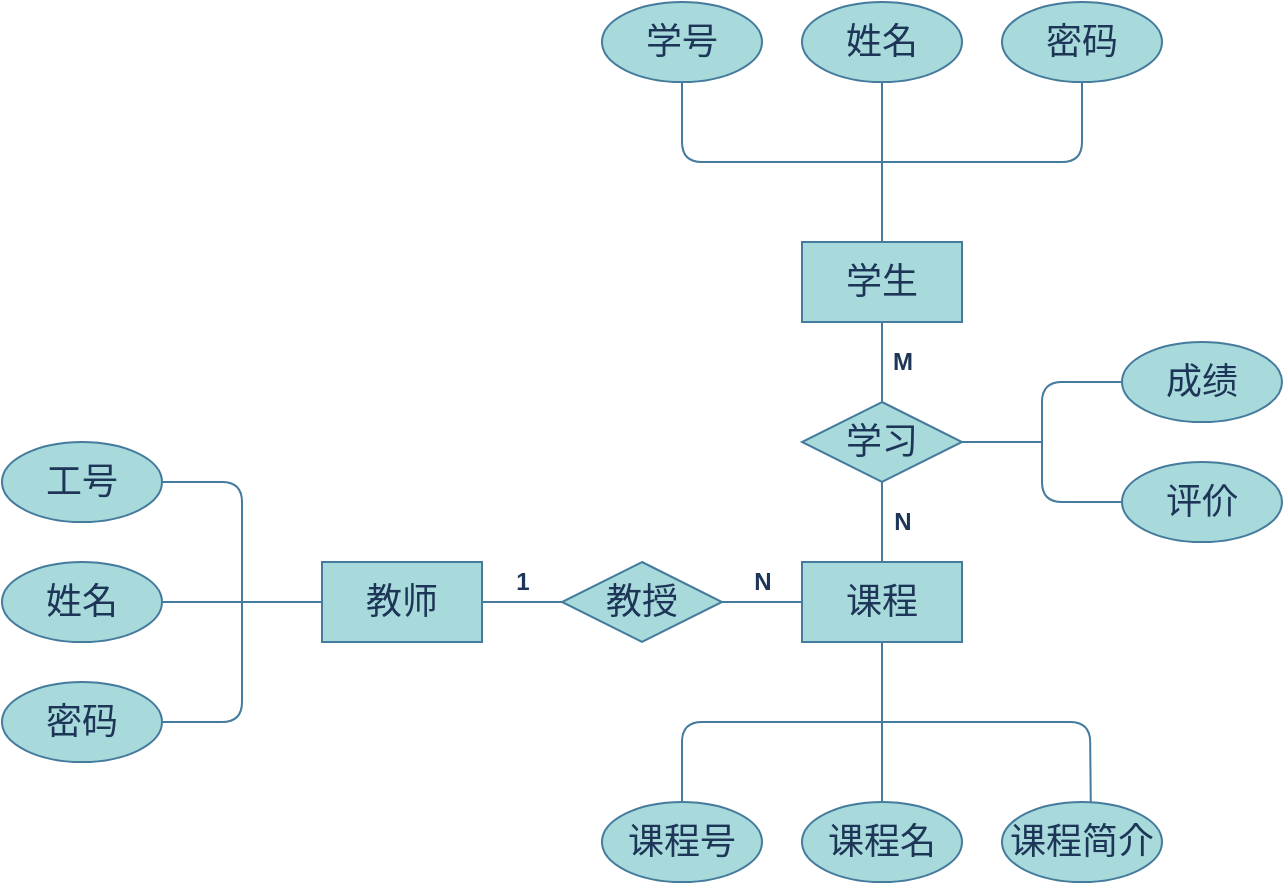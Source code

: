 <mxfile version="14.5.1" type="device" pages="2"><diagram id="ScnCwwkGkfoNMiDo8squ" name="E-R图"><mxGraphModel dx="1583" dy="743" grid="1" gridSize="10" guides="1" tooltips="1" connect="1" arrows="0" fold="1" page="1" pageScale="1" pageWidth="827" pageHeight="1169" background="#FFFFFF" math="0" shadow="0"><root><mxCell id="0"/><mxCell id="1" parent="0"/><mxCell id="_PMVxYnlQGUj-zR0PEfd-1" value="&lt;font style=&quot;font-size: 18px&quot;&gt;课程&lt;/font&gt;" style="whiteSpace=wrap;html=1;fillColor=#A8DADC;strokeColor=#457B9D;fontColor=#1D3557;" parent="1" vertex="1"><mxGeometry x="480" y="360" width="80" height="40" as="geometry"/></mxCell><mxCell id="_PMVxYnlQGUj-zR0PEfd-2" value="&lt;font style=&quot;font-size: 18px&quot;&gt;教师&lt;/font&gt;" style="whiteSpace=wrap;html=1;fillColor=#A8DADC;strokeColor=#457B9D;fontColor=#1D3557;" parent="1" vertex="1"><mxGeometry x="240" y="360" width="80" height="40" as="geometry"/></mxCell><mxCell id="_PMVxYnlQGUj-zR0PEfd-3" value="&lt;font style=&quot;font-size: 18px&quot;&gt;教授&lt;/font&gt;" style="rhombus;whiteSpace=wrap;html=1;fillColor=#A8DADC;strokeColor=#457B9D;fontColor=#1D3557;" parent="1" vertex="1"><mxGeometry x="360" y="360" width="80" height="40" as="geometry"/></mxCell><mxCell id="_PMVxYnlQGUj-zR0PEfd-4" value="&lt;font style=&quot;font-size: 18px&quot;&gt;学生&lt;/font&gt;" style="whiteSpace=wrap;html=1;fillColor=#A8DADC;strokeColor=#457B9D;fontColor=#1D3557;" parent="1" vertex="1"><mxGeometry x="480" y="200" width="80" height="40" as="geometry"/></mxCell><mxCell id="_PMVxYnlQGUj-zR0PEfd-5" value="&lt;font style=&quot;font-size: 18px&quot;&gt;学习&lt;/font&gt;" style="rhombus;whiteSpace=wrap;html=1;fillColor=#A8DADC;strokeColor=#457B9D;fontColor=#1D3557;" parent="1" vertex="1"><mxGeometry x="480" y="280" width="80" height="40" as="geometry"/></mxCell><mxCell id="_PMVxYnlQGUj-zR0PEfd-6" value="" style="endArrow=none;html=1;entryX=0.5;entryY=1;entryDx=0;entryDy=0;exitX=0.5;exitY=0;exitDx=0;exitDy=0;strokeColor=#457B9D;fontColor=#1D3557;labelBackgroundColor=#F1FAEE;" parent="1" source="_PMVxYnlQGUj-zR0PEfd-5" target="_PMVxYnlQGUj-zR0PEfd-4" edge="1"><mxGeometry width="50" height="50" relative="1" as="geometry"><mxPoint x="440" y="370" as="sourcePoint"/><mxPoint x="490" y="320" as="targetPoint"/></mxGeometry></mxCell><mxCell id="_PMVxYnlQGUj-zR0PEfd-7" value="" style="endArrow=none;html=1;entryX=0.5;entryY=0;entryDx=0;entryDy=0;exitX=0.5;exitY=1;exitDx=0;exitDy=0;strokeColor=#457B9D;fontColor=#1D3557;labelBackgroundColor=#F1FAEE;" parent="1" source="_PMVxYnlQGUj-zR0PEfd-5" target="_PMVxYnlQGUj-zR0PEfd-1" edge="1"><mxGeometry width="50" height="50" relative="1" as="geometry"><mxPoint x="530" y="290" as="sourcePoint"/><mxPoint x="530" y="250" as="targetPoint"/></mxGeometry></mxCell><mxCell id="_PMVxYnlQGUj-zR0PEfd-8" value="" style="endArrow=none;html=1;entryX=1;entryY=0.5;entryDx=0;entryDy=0;exitX=0;exitY=0.5;exitDx=0;exitDy=0;strokeColor=#457B9D;fontColor=#1D3557;labelBackgroundColor=#F1FAEE;" parent="1" source="_PMVxYnlQGUj-zR0PEfd-1" target="_PMVxYnlQGUj-zR0PEfd-3" edge="1"><mxGeometry width="50" height="50" relative="1" as="geometry"><mxPoint x="540" y="300" as="sourcePoint"/><mxPoint x="540" y="260" as="targetPoint"/></mxGeometry></mxCell><mxCell id="_PMVxYnlQGUj-zR0PEfd-9" value="" style="endArrow=none;html=1;entryX=1;entryY=0.5;entryDx=0;entryDy=0;exitX=0;exitY=0.5;exitDx=0;exitDy=0;strokeColor=#457B9D;fontColor=#1D3557;labelBackgroundColor=#F1FAEE;" parent="1" source="_PMVxYnlQGUj-zR0PEfd-3" target="_PMVxYnlQGUj-zR0PEfd-2" edge="1"><mxGeometry width="50" height="50" relative="1" as="geometry"><mxPoint x="550" y="310" as="sourcePoint"/><mxPoint x="550" y="270" as="targetPoint"/></mxGeometry></mxCell><mxCell id="_PMVxYnlQGUj-zR0PEfd-10" value="&lt;b&gt;1&lt;/b&gt;" style="text;html=1;align=center;verticalAlign=middle;resizable=0;points=[];autosize=1;fontColor=#1D3557;" parent="1" vertex="1"><mxGeometry x="330" y="360" width="20" height="20" as="geometry"/></mxCell><mxCell id="_PMVxYnlQGUj-zR0PEfd-11" value="&lt;b&gt;N&lt;/b&gt;" style="text;html=1;align=center;verticalAlign=middle;resizable=0;points=[];autosize=1;fontColor=#1D3557;" parent="1" vertex="1"><mxGeometry x="450" y="360" width="20" height="20" as="geometry"/></mxCell><mxCell id="_PMVxYnlQGUj-zR0PEfd-12" value="&lt;b&gt;M&lt;/b&gt;" style="text;html=1;align=center;verticalAlign=middle;resizable=0;points=[];autosize=1;fontColor=#1D3557;" parent="1" vertex="1"><mxGeometry x="515" y="250" width="30" height="20" as="geometry"/></mxCell><mxCell id="_PMVxYnlQGUj-zR0PEfd-13" value="&lt;b&gt;N&lt;/b&gt;" style="text;html=1;align=center;verticalAlign=middle;resizable=0;points=[];autosize=1;fontColor=#1D3557;" parent="1" vertex="1"><mxGeometry x="520" y="330" width="20" height="20" as="geometry"/></mxCell><mxCell id="_PMVxYnlQGUj-zR0PEfd-14" value="" style="endArrow=none;html=1;exitX=1;exitY=0.5;exitDx=0;exitDy=0;strokeColor=#457B9D;fontColor=#1D3557;labelBackgroundColor=#F1FAEE;" parent="1" source="_PMVxYnlQGUj-zR0PEfd-5" edge="1"><mxGeometry width="50" height="50" relative="1" as="geometry"><mxPoint x="600" y="380" as="sourcePoint"/><mxPoint x="600" y="300" as="targetPoint"/></mxGeometry></mxCell><mxCell id="_PMVxYnlQGUj-zR0PEfd-15" value="" style="endArrow=none;html=1;entryX=0;entryY=0.5;entryDx=0;entryDy=0;exitX=0;exitY=0.5;exitDx=0;exitDy=0;strokeColor=#457B9D;fontColor=#1D3557;labelBackgroundColor=#F1FAEE;" parent="1" source="_PMVxYnlQGUj-zR0PEfd-17" target="_PMVxYnlQGUj-zR0PEfd-16" edge="1"><mxGeometry width="50" height="50" relative="1" as="geometry"><mxPoint x="600" y="340" as="sourcePoint"/><mxPoint x="600" y="260" as="targetPoint"/><Array as="points"><mxPoint x="600" y="330"/><mxPoint x="600" y="270"/></Array></mxGeometry></mxCell><mxCell id="_PMVxYnlQGUj-zR0PEfd-16" value="&lt;font style=&quot;font-size: 18px&quot;&gt;成绩&lt;/font&gt;" style="ellipse;whiteSpace=wrap;html=1;fillColor=#A8DADC;strokeColor=#457B9D;fontColor=#1D3557;" parent="1" vertex="1"><mxGeometry x="640" y="250" width="80" height="40" as="geometry"/></mxCell><mxCell id="_PMVxYnlQGUj-zR0PEfd-17" value="&lt;font style=&quot;font-size: 18px&quot;&gt;评价&lt;/font&gt;" style="ellipse;whiteSpace=wrap;html=1;fillColor=#A8DADC;strokeColor=#457B9D;fontColor=#1D3557;" parent="1" vertex="1"><mxGeometry x="640" y="310" width="80" height="40" as="geometry"/></mxCell><mxCell id="_PMVxYnlQGUj-zR0PEfd-23" value="" style="endArrow=none;html=1;entryX=0.5;entryY=0;entryDx=0;entryDy=0;exitX=0.5;exitY=1;exitDx=0;exitDy=0;strokeColor=#457B9D;fontColor=#1D3557;labelBackgroundColor=#F1FAEE;" parent="1" source="_PMVxYnlQGUj-zR0PEfd-26" target="_PMVxYnlQGUj-zR0PEfd-4" edge="1"><mxGeometry width="50" height="50" relative="1" as="geometry"><mxPoint x="520" y="160" as="sourcePoint"/><mxPoint x="610" y="310" as="targetPoint"/></mxGeometry></mxCell><mxCell id="_PMVxYnlQGUj-zR0PEfd-24" value="" style="endArrow=none;html=1;entryX=0.5;entryY=1;entryDx=0;entryDy=0;exitX=0.5;exitY=1;exitDx=0;exitDy=0;strokeColor=#457B9D;fontColor=#1D3557;labelBackgroundColor=#F1FAEE;" parent="1" source="_PMVxYnlQGUj-zR0PEfd-25" target="_PMVxYnlQGUj-zR0PEfd-28" edge="1"><mxGeometry width="50" height="50" relative="1" as="geometry"><mxPoint x="440" y="160" as="sourcePoint"/><mxPoint x="700" y="160" as="targetPoint"/><Array as="points"><mxPoint x="420" y="160"/><mxPoint x="620" y="160"/></Array></mxGeometry></mxCell><mxCell id="_PMVxYnlQGUj-zR0PEfd-25" value="&lt;font style=&quot;font-size: 18px&quot;&gt;学号&lt;/font&gt;" style="ellipse;whiteSpace=wrap;html=1;fillColor=#A8DADC;strokeColor=#457B9D;fontColor=#1D3557;" parent="1" vertex="1"><mxGeometry x="380" y="80" width="80" height="40" as="geometry"/></mxCell><mxCell id="_PMVxYnlQGUj-zR0PEfd-26" value="&lt;font style=&quot;font-size: 18px&quot;&gt;姓名&lt;/font&gt;" style="ellipse;whiteSpace=wrap;html=1;fillColor=#A8DADC;strokeColor=#457B9D;fontColor=#1D3557;" parent="1" vertex="1"><mxGeometry x="480" y="80" width="80" height="40" as="geometry"/></mxCell><mxCell id="_PMVxYnlQGUj-zR0PEfd-28" value="&lt;font style=&quot;font-size: 18px&quot;&gt;密码&lt;/font&gt;" style="ellipse;whiteSpace=wrap;html=1;fillColor=#A8DADC;strokeColor=#457B9D;fontColor=#1D3557;" parent="1" vertex="1"><mxGeometry x="580" y="80" width="80" height="40" as="geometry"/></mxCell><mxCell id="doA2xBLm6kGaFwUgcBJe-1" value="" style="endArrow=none;html=1;entryX=0;entryY=0.5;entryDx=0;entryDy=0;strokeColor=#457B9D;fontColor=#1D3557;labelBackgroundColor=#F1FAEE;" parent="1" target="_PMVxYnlQGUj-zR0PEfd-2" edge="1"><mxGeometry width="50" height="50" relative="1" as="geometry"><mxPoint x="160" y="380" as="sourcePoint"/><mxPoint x="530" y="210" as="targetPoint"/></mxGeometry></mxCell><mxCell id="doA2xBLm6kGaFwUgcBJe-2" value="" style="endArrow=none;html=1;entryX=1;entryY=0.5;entryDx=0;entryDy=0;exitX=1;exitY=0.5;exitDx=0;exitDy=0;strokeColor=#457B9D;fontColor=#1D3557;labelBackgroundColor=#F1FAEE;" parent="1" source="doA2xBLm6kGaFwUgcBJe-5" target="doA2xBLm6kGaFwUgcBJe-4" edge="1"><mxGeometry width="50" height="50" relative="1" as="geometry"><mxPoint x="200" y="440" as="sourcePoint"/><mxPoint x="200" y="320" as="targetPoint"/><Array as="points"><mxPoint x="200" y="440"/><mxPoint x="200" y="320"/></Array></mxGeometry></mxCell><mxCell id="doA2xBLm6kGaFwUgcBJe-3" value="&lt;font style=&quot;font-size: 18px&quot;&gt;姓名&lt;/font&gt;" style="ellipse;whiteSpace=wrap;html=1;fillColor=#A8DADC;strokeColor=#457B9D;fontColor=#1D3557;" parent="1" vertex="1"><mxGeometry x="80" y="360" width="80" height="40" as="geometry"/></mxCell><mxCell id="doA2xBLm6kGaFwUgcBJe-4" value="&lt;font style=&quot;font-size: 18px&quot;&gt;工号&lt;/font&gt;" style="ellipse;whiteSpace=wrap;html=1;fillColor=#A8DADC;strokeColor=#457B9D;fontColor=#1D3557;" parent="1" vertex="1"><mxGeometry x="80" y="300" width="80" height="40" as="geometry"/></mxCell><mxCell id="doA2xBLm6kGaFwUgcBJe-5" value="&lt;font style=&quot;font-size: 18px&quot;&gt;密码&lt;/font&gt;" style="ellipse;whiteSpace=wrap;html=1;fillColor=#A8DADC;strokeColor=#457B9D;fontColor=#1D3557;" parent="1" vertex="1"><mxGeometry x="80" y="420" width="80" height="40" as="geometry"/></mxCell><mxCell id="doA2xBLm6kGaFwUgcBJe-6" value="" style="endArrow=none;html=1;exitX=0.5;exitY=1;exitDx=0;exitDy=0;entryX=0.5;entryY=0;entryDx=0;entryDy=0;strokeColor=#457B9D;fontColor=#1D3557;labelBackgroundColor=#F1FAEE;" parent="1" source="_PMVxYnlQGUj-zR0PEfd-1" target="doA2xBLm6kGaFwUgcBJe-9" edge="1"><mxGeometry width="50" height="50" relative="1" as="geometry"><mxPoint x="570" y="310" as="sourcePoint"/><mxPoint x="520" y="440" as="targetPoint"/></mxGeometry></mxCell><mxCell id="doA2xBLm6kGaFwUgcBJe-7" value="" style="endArrow=none;html=1;entryX=0.5;entryY=0;entryDx=0;entryDy=0;exitX=0.555;exitY=0.026;exitDx=0;exitDy=0;exitPerimeter=0;strokeColor=#457B9D;fontColor=#1D3557;labelBackgroundColor=#F1FAEE;" parent="1" source="doA2xBLm6kGaFwUgcBJe-10" target="doA2xBLm6kGaFwUgcBJe-8" edge="1"><mxGeometry width="50" height="50" relative="1" as="geometry"><mxPoint x="600" y="440" as="sourcePoint"/><mxPoint x="440" y="440" as="targetPoint"/><Array as="points"><mxPoint x="624" y="440"/><mxPoint x="420" y="440"/></Array></mxGeometry></mxCell><mxCell id="doA2xBLm6kGaFwUgcBJe-8" value="&lt;font style=&quot;font-size: 18px&quot;&gt;课程号&lt;/font&gt;" style="ellipse;whiteSpace=wrap;html=1;fillColor=#A8DADC;strokeColor=#457B9D;fontColor=#1D3557;" parent="1" vertex="1"><mxGeometry x="380" y="480" width="80" height="40" as="geometry"/></mxCell><mxCell id="doA2xBLm6kGaFwUgcBJe-9" value="&lt;font style=&quot;font-size: 18px&quot;&gt;课程名&lt;/font&gt;" style="ellipse;whiteSpace=wrap;html=1;fillColor=#A8DADC;strokeColor=#457B9D;fontColor=#1D3557;" parent="1" vertex="1"><mxGeometry x="480" y="480" width="80" height="40" as="geometry"/></mxCell><mxCell id="doA2xBLm6kGaFwUgcBJe-10" value="&lt;font style=&quot;font-size: 18px&quot;&gt;课程简介&lt;/font&gt;" style="ellipse;whiteSpace=wrap;html=1;fillColor=#A8DADC;strokeColor=#457B9D;fontColor=#1D3557;" parent="1" vertex="1"><mxGeometry x="580" y="480" width="80" height="40" as="geometry"/></mxCell></root></mxGraphModel></diagram><diagram id="U4qRELxcAfZtDarVfMUA" name="系统架构"><mxGraphModel dx="1304" dy="612" grid="1" gridSize="10" guides="1" tooltips="1" connect="1" arrows="1" fold="1" page="1" pageScale="1" pageWidth="827" pageHeight="1169" math="0" shadow="0"><root><mxCell id="E2cHLchapCL5gYlfY-rw-0"/><mxCell id="E2cHLchapCL5gYlfY-rw-1" parent="E2cHLchapCL5gYlfY-rw-0"/><mxCell id="nT69i6e4KK2_nA6QqjPm-0" value="&lt;font style=&quot;font-size: 14px&quot;&gt;互联网&lt;/font&gt;" style="ellipse;shape=cloud;whiteSpace=wrap;html=1;align=center;rounded=0;sketch=0;strokeColor=#457B9D;fillColor=#A8DADC;fontColor=#1D3557;" parent="E2cHLchapCL5gYlfY-rw-1" vertex="1"><mxGeometry x="351" y="620" width="80" height="40" as="geometry"/></mxCell><mxCell id="fs_ZoMGKFEcPZ9mgR4cD-0" value="" style="verticalLabelPosition=bottom;html=1;verticalAlign=top;align=center;strokeColor=none;fillColor=#00BEF2;shape=mxgraph.azure.computer;pointerEvents=1;" vertex="1" parent="E2cHLchapCL5gYlfY-rw-1"><mxGeometry x="247" y="720" width="50" height="45" as="geometry"/></mxCell><mxCell id="fs_ZoMGKFEcPZ9mgR4cD-1" value="" style="verticalLabelPosition=bottom;html=1;verticalAlign=top;align=center;strokeColor=none;fillColor=#00BEF2;shape=mxgraph.azure.mobile;pointerEvents=1;" vertex="1" parent="E2cHLchapCL5gYlfY-rw-1"><mxGeometry x="377" y="720" width="35" height="50" as="geometry"/></mxCell><mxCell id="fs_ZoMGKFEcPZ9mgR4cD-2" value="" style="verticalLabelPosition=bottom;html=1;verticalAlign=top;align=center;strokeColor=none;fillColor=#00BEF2;shape=mxgraph.azure.laptop;pointerEvents=1;" vertex="1" parent="E2cHLchapCL5gYlfY-rw-1"><mxGeometry x="497" y="727.5" width="50" height="30" as="geometry"/></mxCell><mxCell id="fs_ZoMGKFEcPZ9mgR4cD-3" value="" style="endArrow=classic;startArrow=classic;html=1;exitX=0.5;exitY=0;exitDx=0;exitDy=0;exitPerimeter=0;entryX=0.13;entryY=0.77;entryDx=0;entryDy=0;entryPerimeter=0;" edge="1" parent="E2cHLchapCL5gYlfY-rw-1" source="fs_ZoMGKFEcPZ9mgR4cD-0" target="nT69i6e4KK2_nA6QqjPm-0"><mxGeometry width="50" height="50" relative="1" as="geometry"><mxPoint x="407" y="670" as="sourcePoint"/><mxPoint x="347" y="660" as="targetPoint"/></mxGeometry></mxCell><mxCell id="fs_ZoMGKFEcPZ9mgR4cD-4" value="" style="endArrow=classic;startArrow=classic;html=1;exitX=0.5;exitY=0;exitDx=0;exitDy=0;exitPerimeter=0;entryX=0.55;entryY=0.95;entryDx=0;entryDy=0;entryPerimeter=0;" edge="1" parent="E2cHLchapCL5gYlfY-rw-1" source="fs_ZoMGKFEcPZ9mgR4cD-1" target="nT69i6e4KK2_nA6QqjPm-0"><mxGeometry width="50" height="50" relative="1" as="geometry"><mxPoint x="282" y="730" as="sourcePoint"/><mxPoint x="374.9" y="660.8" as="targetPoint"/></mxGeometry></mxCell><mxCell id="fs_ZoMGKFEcPZ9mgR4cD-5" value="" style="endArrow=classic;startArrow=classic;html=1;exitX=0.5;exitY=0;exitDx=0;exitDy=0;exitPerimeter=0;entryX=0.8;entryY=0.8;entryDx=0;entryDy=0;entryPerimeter=0;" edge="1" parent="E2cHLchapCL5gYlfY-rw-1" source="fs_ZoMGKFEcPZ9mgR4cD-2" target="nT69i6e4KK2_nA6QqjPm-0"><mxGeometry width="50" height="50" relative="1" as="geometry"><mxPoint x="404.5" y="730" as="sourcePoint"/><mxPoint x="405" y="668" as="targetPoint"/></mxGeometry></mxCell><mxCell id="fs_ZoMGKFEcPZ9mgR4cD-6" value="" style="endArrow=classic;startArrow=classic;html=1;exitX=0.625;exitY=0.2;exitDx=0;exitDy=0;exitPerimeter=0;entryX=0.5;entryY=1;entryDx=0;entryDy=0;" edge="1" parent="E2cHLchapCL5gYlfY-rw-1" source="nT69i6e4KK2_nA6QqjPm-0" target="fs_ZoMGKFEcPZ9mgR4cD-7"><mxGeometry width="50" height="50" relative="1" as="geometry"><mxPoint x="377" y="589.2" as="sourcePoint"/><mxPoint x="401" y="580" as="targetPoint"/></mxGeometry></mxCell><mxCell id="fs_ZoMGKFEcPZ9mgR4cD-7" value="" style="aspect=fixed;perimeter=ellipsePerimeter;html=1;align=center;shadow=0;dashed=0;spacingTop=3;image;image=img/lib/active_directory/web_server.svg;" vertex="1" parent="E2cHLchapCL5gYlfY-rw-1"><mxGeometry x="381" y="489" width="40" height="50" as="geometry"/></mxCell><mxCell id="fs_ZoMGKFEcPZ9mgR4cD-8" value="" style="outlineConnect=0;dashed=0;verticalLabelPosition=bottom;verticalAlign=top;align=center;html=1;shape=mxgraph.aws3.android;fillColor=#FFD44F;gradientColor=none;" vertex="1" parent="E2cHLchapCL5gYlfY-rw-1"><mxGeometry x="504" y="489" width="43" height="50" as="geometry"/></mxCell><mxCell id="fs_ZoMGKFEcPZ9mgR4cD-9" value="" style="endArrow=classic;startArrow=classic;html=1;entryX=1;entryY=0.5;entryDx=0;entryDy=0;exitX=0;exitY=0.5;exitDx=0;exitDy=0;exitPerimeter=0;" edge="1" parent="E2cHLchapCL5gYlfY-rw-1" source="fs_ZoMGKFEcPZ9mgR4cD-8" target="fs_ZoMGKFEcPZ9mgR4cD-7"><mxGeometry width="50" height="50" relative="1" as="geometry"><mxPoint x="490" y="559" as="sourcePoint"/><mxPoint x="411" y="549" as="targetPoint"/></mxGeometry></mxCell><mxCell id="fs_ZoMGKFEcPZ9mgR4cD-10" value="&lt;font style=&quot;font-size: 14px&quot;&gt;Web 服务器&lt;/font&gt;" style="text;html=1;align=center;verticalAlign=middle;resizable=0;points=[];autosize=1;" vertex="1" parent="E2cHLchapCL5gYlfY-rw-1"><mxGeometry x="291" y="504" width="90" height="20" as="geometry"/></mxCell><mxCell id="fs_ZoMGKFEcPZ9mgR4cD-11" value="" style="endArrow=classic;startArrow=classic;html=1;exitX=0.5;exitY=0;exitDx=0;exitDy=0;exitPerimeter=0;entryX=0.55;entryY=0.95;entryDx=0;entryDy=0;entryPerimeter=0;" edge="1" parent="E2cHLchapCL5gYlfY-rw-1" source="fs_ZoMGKFEcPZ9mgR4cD-8" target="fs_ZoMGKFEcPZ9mgR4cD-12"><mxGeometry width="50" height="50" relative="1" as="geometry"><mxPoint x="411" y="667" as="sourcePoint"/><mxPoint x="526" y="430" as="targetPoint"/></mxGeometry></mxCell><mxCell id="fs_ZoMGKFEcPZ9mgR4cD-12" value="&lt;font style=&quot;font-size: 14px&quot;&gt;互联网&lt;/font&gt;" style="ellipse;shape=cloud;whiteSpace=wrap;html=1;align=center;rounded=0;sketch=0;strokeColor=#457B9D;fillColor=#A8DADC;fontColor=#1D3557;" vertex="1" parent="E2cHLchapCL5gYlfY-rw-1"><mxGeometry x="482" y="382" width="80" height="40" as="geometry"/></mxCell><mxCell id="fs_ZoMGKFEcPZ9mgR4cD-13" value="&lt;font style=&quot;font-size: 14px&quot;&gt;学生选课管理系统&lt;/font&gt;" style="text;html=1;align=center;verticalAlign=middle;resizable=0;points=[];autosize=1;" vertex="1" parent="E2cHLchapCL5gYlfY-rw-1"><mxGeometry x="541" y="504" width="130" height="20" as="geometry"/></mxCell><mxCell id="fs_ZoMGKFEcPZ9mgR4cD-14" value="" style="endArrow=classic;startArrow=classic;html=1;exitX=0.625;exitY=0.2;exitDx=0;exitDy=0;exitPerimeter=0;entryX=0.5;entryY=1;entryDx=0;entryDy=0;entryPerimeter=0;" edge="1" parent="E2cHLchapCL5gYlfY-rw-1" source="fs_ZoMGKFEcPZ9mgR4cD-12" target="fs_ZoMGKFEcPZ9mgR4cD-15"><mxGeometry width="50" height="50" relative="1" as="geometry"><mxPoint x="525.25" y="382" as="sourcePoint"/><mxPoint x="532" y="332" as="targetPoint"/></mxGeometry></mxCell><mxCell id="fs_ZoMGKFEcPZ9mgR4cD-15" value="" style="verticalLabelPosition=bottom;html=1;verticalAlign=top;align=center;strokeColor=none;fillColor=#00BEF2;shape=mxgraph.azure.mysql_database;" vertex="1" parent="E2cHLchapCL5gYlfY-rw-1"><mxGeometry x="513" y="282" width="37.5" height="50" as="geometry"/></mxCell><mxCell id="fs_ZoMGKFEcPZ9mgR4cD-16" value="&lt;font style=&quot;font-size: 14px&quot;&gt;MySQL服务器&lt;br&gt;&lt;/font&gt;" style="text;html=1;align=center;verticalAlign=middle;resizable=0;points=[];autosize=1;" vertex="1" parent="E2cHLchapCL5gYlfY-rw-1"><mxGeometry x="547" y="297" width="100" height="20" as="geometry"/></mxCell></root></mxGraphModel></diagram></mxfile>